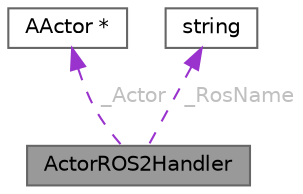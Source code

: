 digraph "ActorROS2Handler"
{
 // INTERACTIVE_SVG=YES
 // LATEX_PDF_SIZE
  bgcolor="transparent";
  edge [fontname=Helvetica,fontsize=10,labelfontname=Helvetica,labelfontsize=10];
  node [fontname=Helvetica,fontsize=10,shape=box,height=0.2,width=0.4];
  Node1 [id="Node000001",label="ActorROS2Handler",height=0.2,width=0.4,color="gray40", fillcolor="grey60", style="filled", fontcolor="black",tooltip="visitor class"];
  Node2 -> Node1 [id="edge1_Node000001_Node000002",dir="back",color="darkorchid3",style="dashed",tooltip=" ",label=" _Actor",fontcolor="grey" ];
  Node2 [id="Node000002",label="AActor *",height=0.2,width=0.4,color="gray40", fillcolor="white", style="filled",tooltip=" "];
  Node3 -> Node1 [id="edge2_Node000001_Node000003",dir="back",color="darkorchid3",style="dashed",tooltip=" ",label=" _RosName",fontcolor="grey" ];
  Node3 [id="Node000003",label="string",height=0.2,width=0.4,color="gray40", fillcolor="white", style="filled",tooltip=" "];
}
